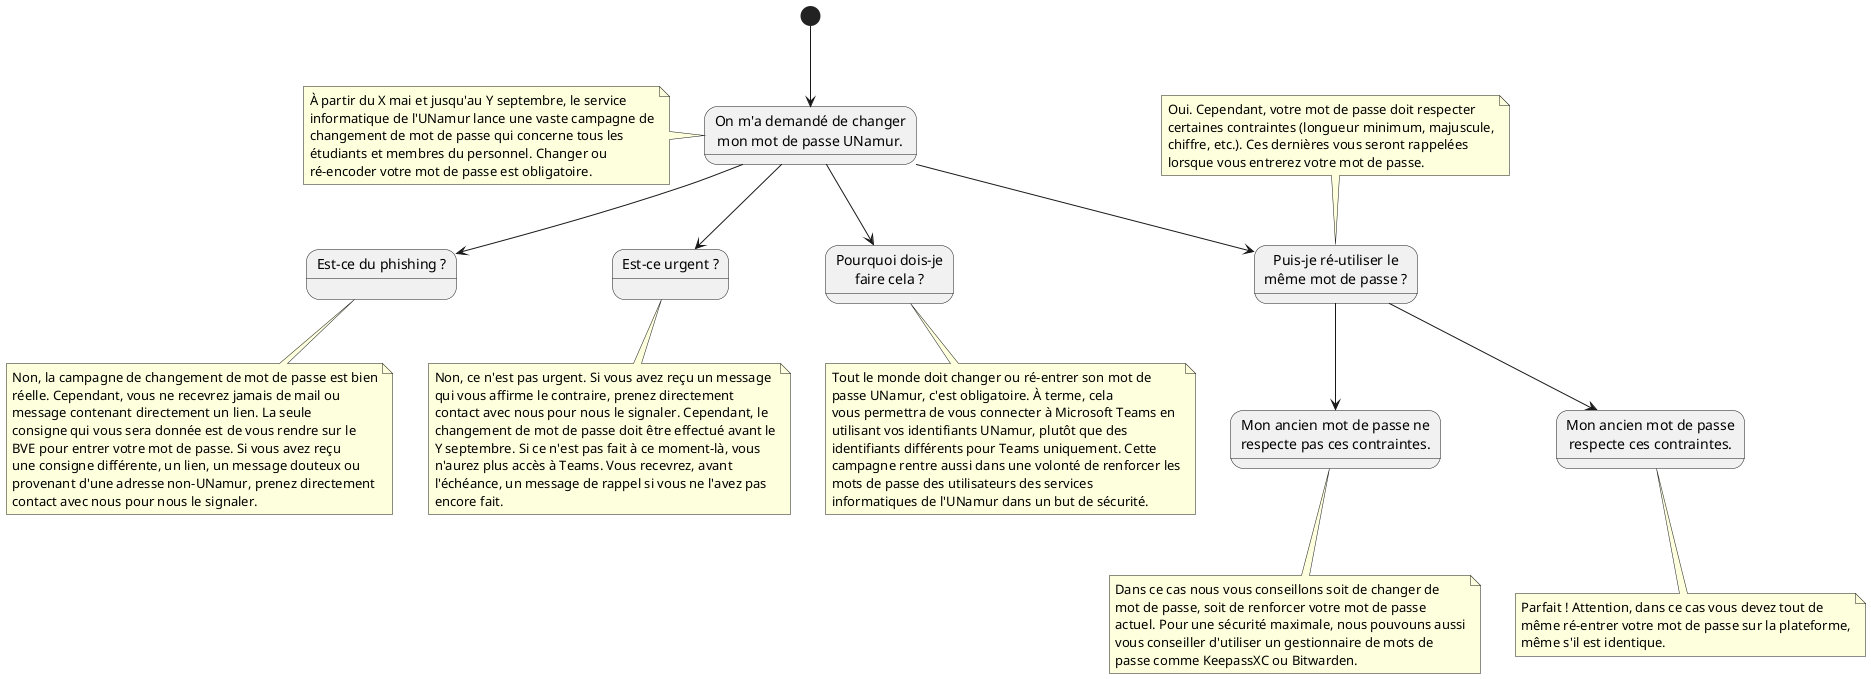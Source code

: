 @startuml

state "On m'a demandé de changer\nmon mot de passe UNamur." as root

note left of root {
    À partir du X mai et jusqu'au Y septembre, le service
    informatique de l'UNamur lance une vaste campagne de
    changement de mot de passe qui concerne tous les
    étudiants et membres du personnel. Changer ou
    ré-encoder votre mot de passe est obligatoire.
}

state "Est-ce du phishing ?" as questionPhishing

note bottom of questionPhishing {
    Non, la campagne de changement de mot de passe est bien
    réelle. Cependant, vous ne recevrez jamais de mail ou
    message contenant directement un lien. La seule
    consigne qui vous sera donnée est de vous rendre sur le
    BVE pour entrer votre mot de passe. Si vous avez reçu
    une consigne différente, un lien, un message douteux ou
    provenant d'une adresse non-UNamur, prenez directement
    contact avec nous pour nous le signaler.
}

state "Est-ce urgent ?" as questionUrgency

note bottom of questionUrgency {
    Non, ce n'est pas urgent. Si vous avez reçu un message
    qui vous affirme le contraire, prenez directement
    contact avec nous pour nous le signaler. Cependant, le
    changement de mot de passe doit être effectué avant le
    Y septembre. Si ce n'est pas fait à ce moment-là, vous
    n'aurez plus accès à Teams. Vous recevrez, avant
    l'échéance, un message de rappel si vous ne l'avez pas
    encore fait.
}

state "Puis-je ré-utiliser le\nmême mot de passe ?" as questionIdentical

note top of questionIdentical {
    Oui. Cependant, votre mot de passe doit respecter
    certaines contraintes (longueur minimum, majuscule,
    chiffre, etc.). Ces dernières vous seront rappelées
    lorsque vous entrerez votre mot de passe.
}

state "Mon ancien mot de passe\nrespecte ces contraintes." as questionIdenticalOk

note bottom of questionIdenticalOk {
    Parfait ! Attention, dans ce cas vous devez tout de
    même ré-entrer votre mot de passe sur la plateforme,
    même s'il est identique.
}

state "Mon ancien mot de passe ne\nrespecte pas ces contraintes." as questionIdenticalKo

note bottom of questionIdenticalKo {
    Dans ce cas nous vous conseillons soit de changer de
    mot de passe, soit de renforcer votre mot de passe
    actuel. Pour une sécurité maximale, nous pouvouns aussi
    vous conseiller d'utiliser un gestionnaire de mots de
    passe comme KeepassXC ou Bitwarden.
}

state "Pourquoi dois-je\nfaire cela ?" as questionWhy

note bottom of questionWhy {
    Tout le monde doit changer ou ré-entrer son mot de
    passe UNamur, c'est obligatoire. À terme, cela
    vous permettra de vous connecter à Microsoft Teams en
    utilisant vos identifiants UNamur, plutôt que des
    identifiants différents pour Teams uniquement. Cette
    campagne rentre aussi dans une volonté de renforcer les
    mots de passe des utilisateurs des services
    informatiques de l'UNamur dans un but de sécurité.
}

[*] --> root
root --> questionPhishing
root --> questionUrgency
root --> questionIdentical
root --> questionWhy
questionIdentical --> questionIdenticalOk
questionIdentical --> questionIdenticalKo

@enduml
